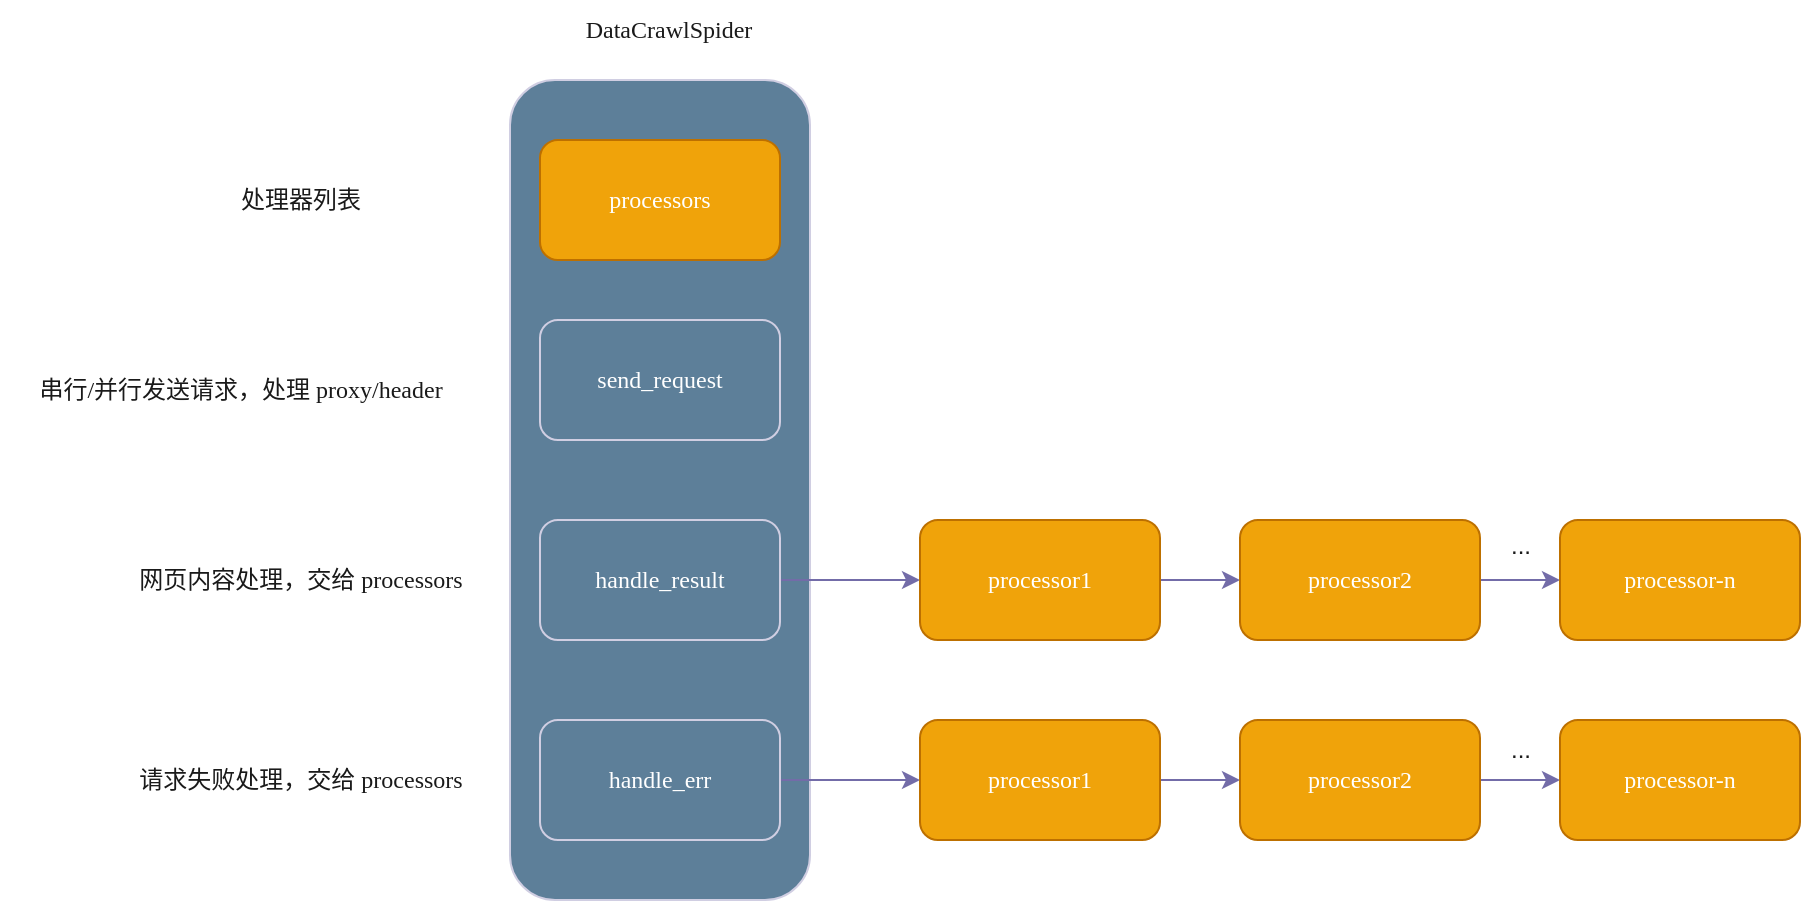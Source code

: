 <mxfile version="21.3.2" type="github" pages="4">
  <diagram name="DataCrawlSpider" id="wHlwaz7DuKsEuBHA9EsY">
    <mxGraphModel dx="1213" dy="714" grid="1" gridSize="10" guides="1" tooltips="1" connect="1" arrows="1" fold="1" page="1" pageScale="1" pageWidth="827" pageHeight="1169" math="0" shadow="0">
      <root>
        <mxCell id="0" />
        <mxCell id="1" parent="0" />
        <mxCell id="yCIPBmZsUvXDFblfL8Xe-15" value="" style="rounded=1;whiteSpace=wrap;html=1;strokeColor=#D0CEE2;fillColor=#5D7F99;fontFamily=Comic Sans MS;labelBackgroundColor=none;fontColor=#1A1A1A;" vertex="1" parent="1">
          <mxGeometry x="275" y="70" width="150" height="410" as="geometry" />
        </mxCell>
        <mxCell id="yCIPBmZsUvXDFblfL8Xe-2" value="send_request" style="rounded=1;whiteSpace=wrap;html=1;strokeColor=#D0CEE2;fontColor=#FFFFFF;fillColor=#5D7F99;fontFamily=Comic Sans MS;labelBackgroundColor=none;" vertex="1" parent="1">
          <mxGeometry x="290" y="190" width="120" height="60" as="geometry" />
        </mxCell>
        <mxCell id="yCIPBmZsUvXDFblfL8Xe-13" value="" style="edgeStyle=orthogonalEdgeStyle;rounded=0;orthogonalLoop=1;jettySize=auto;html=1;strokeColor=#736CA8;fontColor=default;fontFamily=Comic Sans MS;labelBackgroundColor=none;" edge="1" parent="1" source="yCIPBmZsUvXDFblfL8Xe-3" target="yCIPBmZsUvXDFblfL8Xe-7">
          <mxGeometry relative="1" as="geometry" />
        </mxCell>
        <mxCell id="yCIPBmZsUvXDFblfL8Xe-3" value="handle_result" style="rounded=1;whiteSpace=wrap;html=1;strokeColor=#D0CEE2;fontColor=#FFFFFF;fillColor=#5D7F99;fontFamily=Comic Sans MS;labelBackgroundColor=none;" vertex="1" parent="1">
          <mxGeometry x="290" y="290" width="120" height="60" as="geometry" />
        </mxCell>
        <mxCell id="yCIPBmZsUvXDFblfL8Xe-14" value="" style="edgeStyle=orthogonalEdgeStyle;rounded=0;orthogonalLoop=1;jettySize=auto;html=1;strokeColor=#736CA8;fontColor=default;fontFamily=Comic Sans MS;labelBackgroundColor=none;" edge="1" parent="1" source="yCIPBmZsUvXDFblfL8Xe-4" target="yCIPBmZsUvXDFblfL8Xe-9">
          <mxGeometry relative="1" as="geometry" />
        </mxCell>
        <mxCell id="yCIPBmZsUvXDFblfL8Xe-4" value="handle_err" style="rounded=1;whiteSpace=wrap;html=1;strokeColor=#D0CEE2;fontColor=#FFFFFF;fillColor=#5D7F99;fontFamily=Comic Sans MS;labelBackgroundColor=none;" vertex="1" parent="1">
          <mxGeometry x="290" y="390" width="120" height="60" as="geometry" />
        </mxCell>
        <mxCell id="yCIPBmZsUvXDFblfL8Xe-11" value="" style="edgeStyle=orthogonalEdgeStyle;rounded=0;orthogonalLoop=1;jettySize=auto;html=1;strokeColor=#736CA8;fontColor=default;fontFamily=Comic Sans MS;labelBackgroundColor=none;" edge="1" parent="1" source="yCIPBmZsUvXDFblfL8Xe-7" target="yCIPBmZsUvXDFblfL8Xe-8">
          <mxGeometry relative="1" as="geometry" />
        </mxCell>
        <mxCell id="yCIPBmZsUvXDFblfL8Xe-7" value="processor1" style="rounded=1;whiteSpace=wrap;html=1;strokeColor=#BD7000;fillColor=#f0a30a;fontFamily=Comic Sans MS;labelBackgroundColor=none;fontColor=#FFFFFF;" vertex="1" parent="1">
          <mxGeometry x="480" y="290" width="120" height="60" as="geometry" />
        </mxCell>
        <mxCell id="yCIPBmZsUvXDFblfL8Xe-20" value="" style="edgeStyle=orthogonalEdgeStyle;rounded=0;orthogonalLoop=1;jettySize=auto;html=1;strokeColor=#736CA8;fontColor=default;labelBackgroundColor=none;" edge="1" parent="1" source="yCIPBmZsUvXDFblfL8Xe-8" target="yCIPBmZsUvXDFblfL8Xe-19">
          <mxGeometry relative="1" as="geometry" />
        </mxCell>
        <mxCell id="yCIPBmZsUvXDFblfL8Xe-8" value="processor2" style="rounded=1;whiteSpace=wrap;html=1;strokeColor=#BD7000;fillColor=#f0a30a;fontFamily=Comic Sans MS;labelBackgroundColor=none;fontColor=#FFFFFF;" vertex="1" parent="1">
          <mxGeometry x="640" y="290" width="120" height="60" as="geometry" />
        </mxCell>
        <mxCell id="yCIPBmZsUvXDFblfL8Xe-12" value="" style="edgeStyle=orthogonalEdgeStyle;rounded=0;orthogonalLoop=1;jettySize=auto;html=1;strokeColor=#736CA8;fontColor=default;fontFamily=Comic Sans MS;labelBackgroundColor=none;" edge="1" parent="1" source="yCIPBmZsUvXDFblfL8Xe-9" target="yCIPBmZsUvXDFblfL8Xe-10">
          <mxGeometry relative="1" as="geometry" />
        </mxCell>
        <mxCell id="yCIPBmZsUvXDFblfL8Xe-9" value="processor1" style="rounded=1;whiteSpace=wrap;html=1;strokeColor=#BD7000;fillColor=#f0a30a;fontFamily=Comic Sans MS;labelBackgroundColor=none;fontColor=#FFFFFF;" vertex="1" parent="1">
          <mxGeometry x="480" y="390" width="120" height="60" as="geometry" />
        </mxCell>
        <mxCell id="yCIPBmZsUvXDFblfL8Xe-22" value="" style="edgeStyle=orthogonalEdgeStyle;rounded=0;orthogonalLoop=1;jettySize=auto;html=1;strokeColor=#736CA8;fontColor=default;labelBackgroundColor=none;" edge="1" parent="1" source="yCIPBmZsUvXDFblfL8Xe-10" target="yCIPBmZsUvXDFblfL8Xe-21">
          <mxGeometry relative="1" as="geometry" />
        </mxCell>
        <mxCell id="yCIPBmZsUvXDFblfL8Xe-10" value="processor2" style="rounded=1;whiteSpace=wrap;html=1;strokeColor=#BD7000;fillColor=#f0a30a;fontFamily=Comic Sans MS;labelBackgroundColor=none;fontColor=#FFFFFF;" vertex="1" parent="1">
          <mxGeometry x="640" y="390" width="120" height="60" as="geometry" />
        </mxCell>
        <mxCell id="yCIPBmZsUvXDFblfL8Xe-17" value="DataCrawlSpider" style="text;html=1;align=center;verticalAlign=middle;resizable=0;points=[];autosize=1;strokeColor=none;fillColor=none;fontColor=#1A1A1A;fontFamily=Comic Sans MS;labelBackgroundColor=none;" vertex="1" parent="1">
          <mxGeometry x="294" y="30" width="120" height="30" as="geometry" />
        </mxCell>
        <mxCell id="yCIPBmZsUvXDFblfL8Xe-18" value="processors" style="rounded=1;whiteSpace=wrap;html=1;strokeColor=#BD7000;fillColor=#f0a30a;fontFamily=Comic Sans MS;labelBackgroundColor=none;fontColor=#FFFFFF;" vertex="1" parent="1">
          <mxGeometry x="290" y="100" width="120" height="60" as="geometry" />
        </mxCell>
        <mxCell id="yCIPBmZsUvXDFblfL8Xe-19" value="processor-n" style="rounded=1;whiteSpace=wrap;html=1;strokeColor=#BD7000;fillColor=#f0a30a;fontFamily=Comic Sans MS;labelBackgroundColor=none;fontColor=#FFFFFF;" vertex="1" parent="1">
          <mxGeometry x="800" y="290" width="120" height="60" as="geometry" />
        </mxCell>
        <mxCell id="yCIPBmZsUvXDFblfL8Xe-21" value="processor-n" style="rounded=1;whiteSpace=wrap;html=1;strokeColor=#BD7000;fillColor=#f0a30a;fontFamily=Comic Sans MS;labelBackgroundColor=none;fontColor=#FFFFFF;" vertex="1" parent="1">
          <mxGeometry x="800" y="390" width="120" height="60" as="geometry" />
        </mxCell>
        <mxCell id="m9tCtqAkcA0EZ3P1oYfg-1" value="串行/并行发送请求，处理 proxy/header" style="text;html=1;align=center;verticalAlign=middle;resizable=0;points=[];autosize=1;strokeColor=none;fillColor=none;fontColor=#1A1A1A;fontFamily=Comic Sans MS;" vertex="1" parent="1">
          <mxGeometry x="20" y="210" width="240" height="30" as="geometry" />
        </mxCell>
        <mxCell id="m9tCtqAkcA0EZ3P1oYfg-2" value="网页内容处理，交给 processors" style="text;html=1;align=center;verticalAlign=middle;resizable=0;points=[];autosize=1;strokeColor=none;fillColor=none;fontColor=#1A1A1A;fontFamily=Comic Sans MS;" vertex="1" parent="1">
          <mxGeometry x="70" y="305" width="200" height="30" as="geometry" />
        </mxCell>
        <mxCell id="m9tCtqAkcA0EZ3P1oYfg-3" value="请求失败处理，交给 processors" style="text;html=1;align=center;verticalAlign=middle;resizable=0;points=[];autosize=1;strokeColor=none;fillColor=none;fontColor=#1A1A1A;fontFamily=Comic Sans MS;" vertex="1" parent="1">
          <mxGeometry x="70" y="405" width="200" height="30" as="geometry" />
        </mxCell>
        <mxCell id="cp-nXFCe5NfSYTrq9dgo-1" value="处理器列表" style="text;html=1;align=center;verticalAlign=middle;resizable=0;points=[];autosize=1;strokeColor=none;fillColor=none;fontColor=#1A1A1A;" vertex="1" parent="1">
          <mxGeometry x="130" y="115" width="80" height="30" as="geometry" />
        </mxCell>
        <mxCell id="cp-nXFCe5NfSYTrq9dgo-2" value="..." style="text;html=1;align=center;verticalAlign=middle;resizable=0;points=[];autosize=1;strokeColor=none;fillColor=none;fontColor=#1A1A1A;" vertex="1" parent="1">
          <mxGeometry x="765" y="288" width="30" height="30" as="geometry" />
        </mxCell>
        <mxCell id="cp-nXFCe5NfSYTrq9dgo-3" value="..." style="text;html=1;align=center;verticalAlign=middle;resizable=0;points=[];autosize=1;strokeColor=none;fillColor=none;fontColor=#1A1A1A;" vertex="1" parent="1">
          <mxGeometry x="765" y="390" width="30" height="30" as="geometry" />
        </mxCell>
      </root>
    </mxGraphModel>
  </diagram>
  <diagram id="zWjG9VJcr0VA6pWLbUWV" name="Processor">
    <mxGraphModel dx="1213" dy="714" grid="1" gridSize="10" guides="1" tooltips="1" connect="1" arrows="1" fold="1" page="1" pageScale="1" pageWidth="827" pageHeight="1169" math="0" shadow="0">
      <root>
        <mxCell id="0" />
        <mxCell id="1" parent="0" />
        <mxCell id="3PIVF1K6ltQ8ghZyeQ8y-1" value="" style="rounded=1;whiteSpace=wrap;html=1;strokeColor=#D0CEE2;fillColor=#5D7F99;fontFamily=Comic Sans MS;labelBackgroundColor=none;fontColor=#1A1A1A;" vertex="1" parent="1">
          <mxGeometry x="270" y="170" width="180" height="390" as="geometry" />
        </mxCell>
        <mxCell id="3PIVF1K6ltQ8ghZyeQ8y-2" value="&lt;font color=&quot;#ffffff&quot;&gt;should_send_request&lt;/font&gt;" style="rounded=1;whiteSpace=wrap;html=1;strokeColor=#D0CEE2;fontColor=#1A1A1A;fillColor=#5D7F99;fontFamily=Comic Sans MS;labelBackgroundColor=none;" vertex="1" parent="1">
          <mxGeometry x="290" y="200" width="140" height="60" as="geometry" />
        </mxCell>
        <mxCell id="3PIVF1K6ltQ8ghZyeQ8y-3" value="handle_result" style="rounded=1;whiteSpace=wrap;html=1;strokeColor=#D0CEE2;fontColor=#FFFFFF;fillColor=#5D7F99;fontFamily=Comic Sans MS;labelBackgroundColor=none;" vertex="1" parent="1">
          <mxGeometry x="290" y="290" width="140" height="60" as="geometry" />
        </mxCell>
        <mxCell id="3PIVF1K6ltQ8ghZyeQ8y-4" value="handle_err" style="rounded=1;whiteSpace=wrap;html=1;strokeColor=#D0CEE2;fontColor=#FFFFFF;fillColor=#5D7F99;fontFamily=Comic Sans MS;labelBackgroundColor=none;" vertex="1" parent="1">
          <mxGeometry x="290" y="380" width="140" height="60" as="geometry" />
        </mxCell>
        <mxCell id="3PIVF1K6ltQ8ghZyeQ8y-5" value="Processor" style="text;html=1;align=center;verticalAlign=middle;resizable=0;points=[];autosize=1;strokeColor=none;fillColor=none;fontColor=#1A1A1A;fontFamily=Comic Sans MS;labelBackgroundColor=none;" vertex="1" parent="1">
          <mxGeometry x="320" y="130" width="80" height="30" as="geometry" />
        </mxCell>
        <mxCell id="3PIVF1K6ltQ8ghZyeQ8y-7" value="process_request" style="rounded=1;whiteSpace=wrap;html=1;strokeColor=#D0CEE2;fontColor=#FFFFFF;fillColor=#5D7F99;fontFamily=Comic Sans MS;labelBackgroundColor=none;" vertex="1" parent="1">
          <mxGeometry x="290" y="470" width="140" height="60" as="geometry" />
        </mxCell>
        <mxCell id="I7_Cn8Qya-3vzC_jcMuQ-1" value="是否需要发送请求" style="text;html=1;align=center;verticalAlign=middle;resizable=0;points=[];autosize=1;strokeColor=none;fillColor=none;fontColor=#1A1A1A;" vertex="1" parent="1">
          <mxGeometry x="460" y="205" width="120" height="30" as="geometry" />
        </mxCell>
        <mxCell id="I7_Cn8Qya-3vzC_jcMuQ-2" value="处理网页内容" style="text;html=1;align=center;verticalAlign=middle;resizable=0;points=[];autosize=1;strokeColor=none;fillColor=none;fontColor=#1A1A1A;" vertex="1" parent="1">
          <mxGeometry x="470" y="308" width="100" height="30" as="geometry" />
        </mxCell>
        <mxCell id="I7_Cn8Qya-3vzC_jcMuQ-3" value="处理请求失败" style="text;html=1;align=center;verticalAlign=middle;resizable=0;points=[];autosize=1;strokeColor=none;fillColor=none;fontColor=#1A1A1A;" vertex="1" parent="1">
          <mxGeometry x="470" y="395" width="100" height="30" as="geometry" />
        </mxCell>
        <mxCell id="I7_Cn8Qya-3vzC_jcMuQ-4" value="预处理 request，可做修改" style="text;html=1;align=center;verticalAlign=middle;resizable=0;points=[];autosize=1;strokeColor=none;fillColor=none;fontColor=#1A1A1A;" vertex="1" parent="1">
          <mxGeometry x="450" y="485" width="160" height="30" as="geometry" />
        </mxCell>
      </root>
    </mxGraphModel>
  </diagram>
  <diagram id="z-5pHzYND2kUOsnnyj5g" name="Cralwer">
    <mxGraphModel dx="1213" dy="714" grid="1" gridSize="10" guides="1" tooltips="1" connect="1" arrows="1" fold="1" page="1" pageScale="1" pageWidth="827" pageHeight="1169" math="0" shadow="0">
      <root>
        <mxCell id="0" />
        <mxCell id="1" parent="0" />
        <mxCell id="H2PfKyJ0JAnv3xx58cQE-1" value="" style="rounded=1;whiteSpace=wrap;html=1;strokeColor=#D0CEE2;fillColor=#5D7F99;fontFamily=Comic Sans MS;labelBackgroundColor=none;fontColor=#1A1A1A;" vertex="1" parent="1">
          <mxGeometry x="270" y="100" width="180" height="620" as="geometry" />
        </mxCell>
        <mxCell id="H2PfKyJ0JAnv3xx58cQE-20" value="" style="edgeStyle=orthogonalEdgeStyle;rounded=0;orthogonalLoop=1;jettySize=auto;html=1;strokeColor=#736CA8;fontColor=#1A1A1A;" edge="1" parent="1" source="H2PfKyJ0JAnv3xx58cQE-2" target="H2PfKyJ0JAnv3xx58cQE-19">
          <mxGeometry relative="1" as="geometry" />
        </mxCell>
        <mxCell id="H2PfKyJ0JAnv3xx58cQE-2" value="&lt;font color=&quot;#ffffff&quot;&gt;build_request&lt;/font&gt;" style="rounded=1;whiteSpace=wrap;html=1;strokeColor=#D0CEE2;fontColor=#1A1A1A;fillColor=#5D7F99;fontFamily=Comic Sans MS;labelBackgroundColor=none;" vertex="1" parent="1">
          <mxGeometry x="290" y="395" width="140" height="60" as="geometry" />
        </mxCell>
        <mxCell id="H2PfKyJ0JAnv3xx58cQE-22" value="" style="edgeStyle=orthogonalEdgeStyle;rounded=0;orthogonalLoop=1;jettySize=auto;html=1;strokeColor=#736CA8;fontColor=#1A1A1A;" edge="1" parent="1" source="H2PfKyJ0JAnv3xx58cQE-3" target="H2PfKyJ0JAnv3xx58cQE-21">
          <mxGeometry relative="1" as="geometry" />
        </mxCell>
        <mxCell id="H2PfKyJ0JAnv3xx58cQE-3" value="handle_result" style="rounded=1;whiteSpace=wrap;html=1;strokeColor=#D0CEE2;fontColor=#FFFFFF;fillColor=#5D7F99;fontFamily=Comic Sans MS;labelBackgroundColor=none;" vertex="1" parent="1">
          <mxGeometry x="290" y="500" width="140" height="60" as="geometry" />
        </mxCell>
        <mxCell id="H2PfKyJ0JAnv3xx58cQE-29" value="" style="edgeStyle=orthogonalEdgeStyle;rounded=0;orthogonalLoop=1;jettySize=auto;html=1;strokeColor=#736CA8;fontColor=#1A1A1A;" edge="1" parent="1" source="H2PfKyJ0JAnv3xx58cQE-4" target="H2PfKyJ0JAnv3xx58cQE-28">
          <mxGeometry relative="1" as="geometry" />
        </mxCell>
        <mxCell id="H2PfKyJ0JAnv3xx58cQE-4" value="handle_err" style="rounded=1;whiteSpace=wrap;html=1;strokeColor=#D0CEE2;fontColor=#FFFFFF;fillColor=#5D7F99;fontFamily=Comic Sans MS;labelBackgroundColor=none;" vertex="1" parent="1">
          <mxGeometry x="290" y="610" width="140" height="60" as="geometry" />
        </mxCell>
        <mxCell id="H2PfKyJ0JAnv3xx58cQE-5" value="Crawler" style="text;html=1;align=center;verticalAlign=middle;resizable=0;points=[];autosize=1;strokeColor=none;fillColor=none;fontColor=#1A1A1A;fontFamily=Comic Sans MS;labelBackgroundColor=none;" vertex="1" parent="1">
          <mxGeometry x="325" y="60" width="70" height="30" as="geometry" />
        </mxCell>
        <mxCell id="H2PfKyJ0JAnv3xx58cQE-8" value="处理网页内容" style="text;html=1;align=center;verticalAlign=middle;resizable=0;points=[];autosize=1;strokeColor=none;fillColor=none;fontColor=#1A1A1A;" vertex="1" parent="1">
          <mxGeometry x="170" y="515" width="100" height="30" as="geometry" />
        </mxCell>
        <mxCell id="H2PfKyJ0JAnv3xx58cQE-9" value="处理请求失败" style="text;html=1;align=center;verticalAlign=middle;resizable=0;points=[];autosize=1;strokeColor=none;fillColor=none;fontColor=#1A1A1A;" vertex="1" parent="1">
          <mxGeometry x="160" y="625" width="100" height="30" as="geometry" />
        </mxCell>
        <mxCell id="H2PfKyJ0JAnv3xx58cQE-11" value="构造请求" style="text;html=1;align=center;verticalAlign=middle;resizable=0;points=[];autosize=1;strokeColor=none;fillColor=none;fontColor=#1A1A1A;" vertex="1" parent="1">
          <mxGeometry x="190" y="410" width="70" height="30" as="geometry" />
        </mxCell>
        <mxCell id="H2PfKyJ0JAnv3xx58cQE-12" value="&lt;font color=&quot;#ffffff&quot;&gt;request_processor&lt;/font&gt;" style="rounded=1;whiteSpace=wrap;html=1;strokeColor=#C73500;fontColor=#000000;fillColor=#fa6800;fontFamily=Comic Sans MS;labelBackgroundColor=none;" vertex="1" parent="1">
          <mxGeometry x="290" y="130" width="140" height="60" as="geometry" />
        </mxCell>
        <mxCell id="H2PfKyJ0JAnv3xx58cQE-13" value="&lt;font color=&quot;#ffffff&quot;&gt;result_processors&lt;/font&gt;" style="rounded=1;whiteSpace=wrap;html=1;strokeColor=#BD7000;fontColor=#000000;fillColor=#f0a30a;fontFamily=Comic Sans MS;labelBackgroundColor=none;" vertex="1" parent="1">
          <mxGeometry x="290" y="220" width="140" height="60" as="geometry" />
        </mxCell>
        <mxCell id="H2PfKyJ0JAnv3xx58cQE-14" value="&lt;font color=&quot;#ffffff&quot;&gt;err_processors&lt;/font&gt;" style="rounded=1;whiteSpace=wrap;html=1;strokeColor=#3A5431;fontColor=#ffffff;fillColor=#6d8764;fontFamily=Comic Sans MS;labelBackgroundColor=none;" vertex="1" parent="1">
          <mxGeometry x="290" y="305" width="140" height="60" as="geometry" />
        </mxCell>
        <mxCell id="H2PfKyJ0JAnv3xx58cQE-16" value="仅一个" style="text;html=1;align=center;verticalAlign=middle;resizable=0;points=[];autosize=1;strokeColor=none;fillColor=none;fontColor=#1A1A1A;" vertex="1" parent="1">
          <mxGeometry x="460" y="150" width="60" height="30" as="geometry" />
        </mxCell>
        <mxCell id="H2PfKyJ0JAnv3xx58cQE-17" value="可多个" style="text;html=1;align=center;verticalAlign=middle;resizable=0;points=[];autosize=1;strokeColor=none;fillColor=none;fontColor=#1A1A1A;" vertex="1" parent="1">
          <mxGeometry x="460" y="238" width="60" height="30" as="geometry" />
        </mxCell>
        <mxCell id="H2PfKyJ0JAnv3xx58cQE-18" value="可多个" style="text;html=1;align=center;verticalAlign=middle;resizable=0;points=[];autosize=1;strokeColor=none;fillColor=none;fontColor=#1A1A1A;" vertex="1" parent="1">
          <mxGeometry x="460" y="320" width="60" height="30" as="geometry" />
        </mxCell>
        <mxCell id="H2PfKyJ0JAnv3xx58cQE-19" value="&lt;font color=&quot;#ffffff&quot;&gt;request_processor&lt;/font&gt;" style="rounded=1;whiteSpace=wrap;html=1;strokeColor=#C73500;fontColor=#000000;fillColor=#fa6800;fontFamily=Comic Sans MS;labelBackgroundColor=none;" vertex="1" parent="1">
          <mxGeometry x="490" y="395" width="140" height="60" as="geometry" />
        </mxCell>
        <mxCell id="H2PfKyJ0JAnv3xx58cQE-24" value="" style="edgeStyle=orthogonalEdgeStyle;rounded=0;orthogonalLoop=1;jettySize=auto;html=1;strokeColor=#736CA8;fontColor=#1A1A1A;" edge="1" parent="1" source="H2PfKyJ0JAnv3xx58cQE-21" target="H2PfKyJ0JAnv3xx58cQE-23">
          <mxGeometry relative="1" as="geometry" />
        </mxCell>
        <mxCell id="H2PfKyJ0JAnv3xx58cQE-21" value="&lt;font color=&quot;#ffffff&quot;&gt;result_processor-1&lt;/font&gt;" style="rounded=1;whiteSpace=wrap;html=1;strokeColor=#BD7000;fontColor=#000000;fillColor=#f0a30a;fontFamily=Comic Sans MS;labelBackgroundColor=none;" vertex="1" parent="1">
          <mxGeometry x="490" y="500" width="140" height="60" as="geometry" />
        </mxCell>
        <mxCell id="H2PfKyJ0JAnv3xx58cQE-26" value="" style="edgeStyle=orthogonalEdgeStyle;rounded=0;orthogonalLoop=1;jettySize=auto;html=1;strokeColor=#736CA8;fontColor=#1A1A1A;" edge="1" parent="1" source="H2PfKyJ0JAnv3xx58cQE-23" target="H2PfKyJ0JAnv3xx58cQE-25">
          <mxGeometry relative="1" as="geometry" />
        </mxCell>
        <mxCell id="H2PfKyJ0JAnv3xx58cQE-23" value="&lt;font color=&quot;#ffffff&quot;&gt;result_processor-2&lt;/font&gt;" style="rounded=1;whiteSpace=wrap;html=1;strokeColor=#BD7000;fontColor=#000000;fillColor=#f0a30a;fontFamily=Comic Sans MS;labelBackgroundColor=none;" vertex="1" parent="1">
          <mxGeometry x="670" y="500" width="140" height="60" as="geometry" />
        </mxCell>
        <mxCell id="H2PfKyJ0JAnv3xx58cQE-25" value="&lt;font color=&quot;#ffffff&quot;&gt;result_processor-n&lt;/font&gt;" style="rounded=1;whiteSpace=wrap;html=1;strokeColor=#BD7000;fontColor=#000000;fillColor=#f0a30a;fontFamily=Comic Sans MS;labelBackgroundColor=none;" vertex="1" parent="1">
          <mxGeometry x="850" y="500" width="140" height="60" as="geometry" />
        </mxCell>
        <mxCell id="H2PfKyJ0JAnv3xx58cQE-27" value="..." style="text;html=1;align=center;verticalAlign=middle;resizable=0;points=[];autosize=1;strokeColor=none;fillColor=none;fontColor=#1A1A1A;" vertex="1" parent="1">
          <mxGeometry x="815" y="498" width="30" height="30" as="geometry" />
        </mxCell>
        <mxCell id="H2PfKyJ0JAnv3xx58cQE-32" value="" style="edgeStyle=orthogonalEdgeStyle;rounded=0;orthogonalLoop=1;jettySize=auto;html=1;strokeColor=#736CA8;fontColor=#1A1A1A;" edge="1" parent="1" source="H2PfKyJ0JAnv3xx58cQE-28" target="H2PfKyJ0JAnv3xx58cQE-30">
          <mxGeometry relative="1" as="geometry" />
        </mxCell>
        <mxCell id="H2PfKyJ0JAnv3xx58cQE-28" value="&lt;font color=&quot;#ffffff&quot;&gt;err_processor-1&lt;/font&gt;" style="rounded=1;whiteSpace=wrap;html=1;strokeColor=#3A5431;fontColor=#ffffff;fillColor=#6d8764;fontFamily=Comic Sans MS;labelBackgroundColor=none;" vertex="1" parent="1">
          <mxGeometry x="490" y="610" width="140" height="60" as="geometry" />
        </mxCell>
        <mxCell id="H2PfKyJ0JAnv3xx58cQE-33" value="" style="edgeStyle=orthogonalEdgeStyle;rounded=0;orthogonalLoop=1;jettySize=auto;html=1;strokeColor=#736CA8;fontColor=#1A1A1A;" edge="1" parent="1" source="H2PfKyJ0JAnv3xx58cQE-30" target="H2PfKyJ0JAnv3xx58cQE-31">
          <mxGeometry relative="1" as="geometry" />
        </mxCell>
        <mxCell id="H2PfKyJ0JAnv3xx58cQE-30" value="&lt;font color=&quot;#ffffff&quot;&gt;err_processor-2&lt;/font&gt;" style="rounded=1;whiteSpace=wrap;html=1;strokeColor=#3A5431;fontColor=#ffffff;fillColor=#6d8764;fontFamily=Comic Sans MS;labelBackgroundColor=none;" vertex="1" parent="1">
          <mxGeometry x="670" y="610" width="140" height="60" as="geometry" />
        </mxCell>
        <mxCell id="H2PfKyJ0JAnv3xx58cQE-31" value="&lt;font color=&quot;#ffffff&quot;&gt;err_processor-n&lt;/font&gt;" style="rounded=1;whiteSpace=wrap;html=1;strokeColor=#3A5431;fontColor=#ffffff;fillColor=#6d8764;fontFamily=Comic Sans MS;labelBackgroundColor=none;" vertex="1" parent="1">
          <mxGeometry x="850" y="610" width="140" height="60" as="geometry" />
        </mxCell>
      </root>
    </mxGraphModel>
  </diagram>
  <diagram name="PageCralwer" id="MoUnZug8aDqDIMDzR6-Z">
    <mxGraphModel dx="1213" dy="714" grid="1" gridSize="10" guides="1" tooltips="1" connect="1" arrows="1" fold="1" page="1" pageScale="1" pageWidth="827" pageHeight="1169" math="0" shadow="0">
      <root>
        <mxCell id="JDQ9YoUph5iJazLG_29v-0" />
        <mxCell id="JDQ9YoUph5iJazLG_29v-1" parent="JDQ9YoUph5iJazLG_29v-0" />
        <mxCell id="JDQ9YoUph5iJazLG_29v-2" value="" style="rounded=1;whiteSpace=wrap;html=1;strokeColor=#D0CEE2;fillColor=#5D7F99;fontFamily=Comic Sans MS;labelBackgroundColor=none;fontColor=#1A1A1A;" vertex="1" parent="JDQ9YoUph5iJazLG_29v-1">
          <mxGeometry x="270" y="100" width="180" height="800" as="geometry" />
        </mxCell>
        <mxCell id="JDQ9YoUph5iJazLG_29v-3" value="" style="edgeStyle=orthogonalEdgeStyle;rounded=0;orthogonalLoop=1;jettySize=auto;html=1;strokeColor=#736CA8;fontColor=#1A1A1A;" edge="1" parent="JDQ9YoUph5iJazLG_29v-1" source="JDQ9YoUph5iJazLG_29v-4" target="JDQ9YoUph5iJazLG_29v-19">
          <mxGeometry relative="1" as="geometry" />
        </mxCell>
        <mxCell id="JDQ9YoUph5iJazLG_29v-4" value="&lt;font color=&quot;#ffffff&quot;&gt;build_request&lt;/font&gt;" style="rounded=1;whiteSpace=wrap;html=1;strokeColor=#D0CEE2;fontColor=#1A1A1A;fillColor=#5D7F99;fontFamily=Comic Sans MS;labelBackgroundColor=none;" vertex="1" parent="JDQ9YoUph5iJazLG_29v-1">
          <mxGeometry x="290" y="395" width="140" height="60" as="geometry" />
        </mxCell>
        <mxCell id="JDQ9YoUph5iJazLG_29v-5" value="" style="edgeStyle=orthogonalEdgeStyle;rounded=0;orthogonalLoop=1;jettySize=auto;html=1;strokeColor=#736CA8;fontColor=#1A1A1A;" edge="1" parent="JDQ9YoUph5iJazLG_29v-1" source="JDQ9YoUph5iJazLG_29v-6" target="JDQ9YoUph5iJazLG_29v-21">
          <mxGeometry relative="1" as="geometry" />
        </mxCell>
        <mxCell id="JDQ9YoUph5iJazLG_29v-6" value="handle_result" style="rounded=1;whiteSpace=wrap;html=1;strokeColor=#D0CEE2;fontColor=#FFFFFF;fillColor=#5D7F99;fontFamily=Comic Sans MS;labelBackgroundColor=none;" vertex="1" parent="JDQ9YoUph5iJazLG_29v-1">
          <mxGeometry x="290" y="500" width="140" height="60" as="geometry" />
        </mxCell>
        <mxCell id="JDQ9YoUph5iJazLG_29v-7" value="" style="edgeStyle=orthogonalEdgeStyle;rounded=0;orthogonalLoop=1;jettySize=auto;html=1;strokeColor=#736CA8;fontColor=#1A1A1A;" edge="1" parent="JDQ9YoUph5iJazLG_29v-1" source="JDQ9YoUph5iJazLG_29v-8" target="JDQ9YoUph5iJazLG_29v-27">
          <mxGeometry relative="1" as="geometry" />
        </mxCell>
        <mxCell id="JDQ9YoUph5iJazLG_29v-8" value="handle_err" style="rounded=1;whiteSpace=wrap;html=1;strokeColor=#D0CEE2;fontColor=#FFFFFF;fillColor=#5D7F99;fontFamily=Comic Sans MS;labelBackgroundColor=none;" vertex="1" parent="JDQ9YoUph5iJazLG_29v-1">
          <mxGeometry x="290" y="610" width="140" height="60" as="geometry" />
        </mxCell>
        <mxCell id="JDQ9YoUph5iJazLG_29v-9" value="Crawler" style="text;html=1;align=center;verticalAlign=middle;resizable=0;points=[];autosize=1;strokeColor=none;fillColor=none;fontColor=#1A1A1A;fontFamily=Comic Sans MS;labelBackgroundColor=none;" vertex="1" parent="JDQ9YoUph5iJazLG_29v-1">
          <mxGeometry x="325" y="60" width="70" height="30" as="geometry" />
        </mxCell>
        <mxCell id="JDQ9YoUph5iJazLG_29v-10" value="处理网页内容" style="text;html=1;align=center;verticalAlign=middle;resizable=0;points=[];autosize=1;strokeColor=none;fillColor=none;fontColor=#1A1A1A;" vertex="1" parent="JDQ9YoUph5iJazLG_29v-1">
          <mxGeometry x="170" y="515" width="100" height="30" as="geometry" />
        </mxCell>
        <mxCell id="JDQ9YoUph5iJazLG_29v-11" value="处理请求失败" style="text;html=1;align=center;verticalAlign=middle;resizable=0;points=[];autosize=1;strokeColor=none;fillColor=none;fontColor=#1A1A1A;" vertex="1" parent="JDQ9YoUph5iJazLG_29v-1">
          <mxGeometry x="160" y="625" width="100" height="30" as="geometry" />
        </mxCell>
        <mxCell id="JDQ9YoUph5iJazLG_29v-12" value="构造请求" style="text;html=1;align=center;verticalAlign=middle;resizable=0;points=[];autosize=1;strokeColor=none;fillColor=none;fontColor=#1A1A1A;" vertex="1" parent="JDQ9YoUph5iJazLG_29v-1">
          <mxGeometry x="190" y="410" width="70" height="30" as="geometry" />
        </mxCell>
        <mxCell id="JDQ9YoUph5iJazLG_29v-13" value="&lt;font color=&quot;#ffffff&quot;&gt;request_processor&lt;/font&gt;" style="rounded=1;whiteSpace=wrap;html=1;strokeColor=#C73500;fontColor=#000000;fillColor=#fa6800;fontFamily=Comic Sans MS;labelBackgroundColor=none;" vertex="1" parent="JDQ9YoUph5iJazLG_29v-1">
          <mxGeometry x="290" y="130" width="140" height="60" as="geometry" />
        </mxCell>
        <mxCell id="JDQ9YoUph5iJazLG_29v-14" value="&lt;font color=&quot;#ffffff&quot;&gt;result_processors&lt;/font&gt;" style="rounded=1;whiteSpace=wrap;html=1;strokeColor=#BD7000;fontColor=#000000;fillColor=#f0a30a;fontFamily=Comic Sans MS;labelBackgroundColor=none;" vertex="1" parent="JDQ9YoUph5iJazLG_29v-1">
          <mxGeometry x="290" y="220" width="140" height="60" as="geometry" />
        </mxCell>
        <mxCell id="JDQ9YoUph5iJazLG_29v-15" value="&lt;font color=&quot;#ffffff&quot;&gt;err_processors&lt;/font&gt;" style="rounded=1;whiteSpace=wrap;html=1;strokeColor=#3A5431;fontColor=#ffffff;fillColor=#6d8764;fontFamily=Comic Sans MS;labelBackgroundColor=none;" vertex="1" parent="JDQ9YoUph5iJazLG_29v-1">
          <mxGeometry x="290" y="305" width="140" height="60" as="geometry" />
        </mxCell>
        <mxCell id="JDQ9YoUph5iJazLG_29v-16" value="仅一个" style="text;html=1;align=center;verticalAlign=middle;resizable=0;points=[];autosize=1;strokeColor=none;fillColor=none;fontColor=#1A1A1A;" vertex="1" parent="JDQ9YoUph5iJazLG_29v-1">
          <mxGeometry x="460" y="150" width="60" height="30" as="geometry" />
        </mxCell>
        <mxCell id="JDQ9YoUph5iJazLG_29v-17" value="可多个" style="text;html=1;align=center;verticalAlign=middle;resizable=0;points=[];autosize=1;strokeColor=none;fillColor=none;fontColor=#1A1A1A;" vertex="1" parent="JDQ9YoUph5iJazLG_29v-1">
          <mxGeometry x="460" y="238" width="60" height="30" as="geometry" />
        </mxCell>
        <mxCell id="JDQ9YoUph5iJazLG_29v-18" value="可多个" style="text;html=1;align=center;verticalAlign=middle;resizable=0;points=[];autosize=1;strokeColor=none;fillColor=none;fontColor=#1A1A1A;" vertex="1" parent="JDQ9YoUph5iJazLG_29v-1">
          <mxGeometry x="460" y="320" width="60" height="30" as="geometry" />
        </mxCell>
        <mxCell id="JDQ9YoUph5iJazLG_29v-19" value="&lt;font color=&quot;#ffffff&quot;&gt;request_processor&lt;/font&gt;" style="rounded=1;whiteSpace=wrap;html=1;strokeColor=#C73500;fontColor=#000000;fillColor=#fa6800;fontFamily=Comic Sans MS;labelBackgroundColor=none;" vertex="1" parent="JDQ9YoUph5iJazLG_29v-1">
          <mxGeometry x="490" y="395" width="140" height="60" as="geometry" />
        </mxCell>
        <mxCell id="JDQ9YoUph5iJazLG_29v-20" value="" style="edgeStyle=orthogonalEdgeStyle;rounded=0;orthogonalLoop=1;jettySize=auto;html=1;strokeColor=#736CA8;fontColor=#1A1A1A;" edge="1" parent="JDQ9YoUph5iJazLG_29v-1" source="JDQ9YoUph5iJazLG_29v-21" target="JDQ9YoUph5iJazLG_29v-23">
          <mxGeometry relative="1" as="geometry" />
        </mxCell>
        <mxCell id="JDQ9YoUph5iJazLG_29v-21" value="&lt;font color=&quot;#ffffff&quot;&gt;result_processor-1&lt;/font&gt;" style="rounded=1;whiteSpace=wrap;html=1;strokeColor=#BD7000;fontColor=#000000;fillColor=#f0a30a;fontFamily=Comic Sans MS;labelBackgroundColor=none;" vertex="1" parent="JDQ9YoUph5iJazLG_29v-1">
          <mxGeometry x="490" y="500" width="140" height="60" as="geometry" />
        </mxCell>
        <mxCell id="JDQ9YoUph5iJazLG_29v-22" value="" style="edgeStyle=orthogonalEdgeStyle;rounded=0;orthogonalLoop=1;jettySize=auto;html=1;strokeColor=#736CA8;fontColor=#1A1A1A;" edge="1" parent="JDQ9YoUph5iJazLG_29v-1" source="JDQ9YoUph5iJazLG_29v-23" target="JDQ9YoUph5iJazLG_29v-24">
          <mxGeometry relative="1" as="geometry" />
        </mxCell>
        <mxCell id="JDQ9YoUph5iJazLG_29v-23" value="&lt;font color=&quot;#ffffff&quot;&gt;result_processor-2&lt;/font&gt;" style="rounded=1;whiteSpace=wrap;html=1;strokeColor=#BD7000;fontColor=#000000;fillColor=#f0a30a;fontFamily=Comic Sans MS;labelBackgroundColor=none;" vertex="1" parent="JDQ9YoUph5iJazLG_29v-1">
          <mxGeometry x="670" y="500" width="140" height="60" as="geometry" />
        </mxCell>
        <mxCell id="JDQ9YoUph5iJazLG_29v-24" value="&lt;font color=&quot;#ffffff&quot;&gt;result_processor-n&lt;/font&gt;" style="rounded=1;whiteSpace=wrap;html=1;strokeColor=#BD7000;fontColor=#000000;fillColor=#f0a30a;fontFamily=Comic Sans MS;labelBackgroundColor=none;" vertex="1" parent="JDQ9YoUph5iJazLG_29v-1">
          <mxGeometry x="850" y="500" width="140" height="60" as="geometry" />
        </mxCell>
        <mxCell id="JDQ9YoUph5iJazLG_29v-25" value="..." style="text;html=1;align=center;verticalAlign=middle;resizable=0;points=[];autosize=1;strokeColor=none;fillColor=none;fontColor=#1A1A1A;" vertex="1" parent="JDQ9YoUph5iJazLG_29v-1">
          <mxGeometry x="815" y="498" width="30" height="30" as="geometry" />
        </mxCell>
        <mxCell id="JDQ9YoUph5iJazLG_29v-26" value="" style="edgeStyle=orthogonalEdgeStyle;rounded=0;orthogonalLoop=1;jettySize=auto;html=1;strokeColor=#736CA8;fontColor=#1A1A1A;" edge="1" parent="JDQ9YoUph5iJazLG_29v-1" source="JDQ9YoUph5iJazLG_29v-27" target="JDQ9YoUph5iJazLG_29v-29">
          <mxGeometry relative="1" as="geometry" />
        </mxCell>
        <mxCell id="JDQ9YoUph5iJazLG_29v-27" value="&lt;font color=&quot;#ffffff&quot;&gt;err_processor-1&lt;/font&gt;" style="rounded=1;whiteSpace=wrap;html=1;strokeColor=#3A5431;fontColor=#ffffff;fillColor=#6d8764;fontFamily=Comic Sans MS;labelBackgroundColor=none;" vertex="1" parent="JDQ9YoUph5iJazLG_29v-1">
          <mxGeometry x="490" y="610" width="140" height="60" as="geometry" />
        </mxCell>
        <mxCell id="JDQ9YoUph5iJazLG_29v-28" value="" style="edgeStyle=orthogonalEdgeStyle;rounded=0;orthogonalLoop=1;jettySize=auto;html=1;strokeColor=#736CA8;fontColor=#1A1A1A;" edge="1" parent="JDQ9YoUph5iJazLG_29v-1" source="JDQ9YoUph5iJazLG_29v-29" target="JDQ9YoUph5iJazLG_29v-30">
          <mxGeometry relative="1" as="geometry" />
        </mxCell>
        <mxCell id="JDQ9YoUph5iJazLG_29v-29" value="&lt;font color=&quot;#ffffff&quot;&gt;err_processor-2&lt;/font&gt;" style="rounded=1;whiteSpace=wrap;html=1;strokeColor=#3A5431;fontColor=#ffffff;fillColor=#6d8764;fontFamily=Comic Sans MS;labelBackgroundColor=none;" vertex="1" parent="JDQ9YoUph5iJazLG_29v-1">
          <mxGeometry x="670" y="610" width="140" height="60" as="geometry" />
        </mxCell>
        <mxCell id="JDQ9YoUph5iJazLG_29v-30" value="&lt;font color=&quot;#ffffff&quot;&gt;err_processor-n&lt;/font&gt;" style="rounded=1;whiteSpace=wrap;html=1;strokeColor=#3A5431;fontColor=#ffffff;fillColor=#6d8764;fontFamily=Comic Sans MS;labelBackgroundColor=none;" vertex="1" parent="JDQ9YoUph5iJazLG_29v-1">
          <mxGeometry x="850" y="610" width="140" height="60" as="geometry" />
        </mxCell>
        <mxCell id="Ax5KUxfJiEcZPEvIreSg-0" value="has_more_page" style="rounded=1;whiteSpace=wrap;html=1;strokeColor=#D0CEE2;fontColor=#FFFFFF;fillColor=#5D7F99;fontFamily=Comic Sans MS;labelBackgroundColor=none;" vertex="1" parent="JDQ9YoUph5iJazLG_29v-1">
          <mxGeometry x="290" y="710" width="140" height="60" as="geometry" />
        </mxCell>
        <mxCell id="Ax5KUxfJiEcZPEvIreSg-1" value="parse_total_page" style="rounded=1;whiteSpace=wrap;html=1;strokeColor=#D0CEE2;fontColor=#FFFFFF;fillColor=#5D7F99;fontFamily=Comic Sans MS;labelBackgroundColor=none;" vertex="1" parent="JDQ9YoUph5iJazLG_29v-1">
          <mxGeometry x="290" y="800" width="140" height="60" as="geometry" />
        </mxCell>
        <mxCell id="Ax5KUxfJiEcZPEvIreSg-2" value="是否还有下一页" style="text;html=1;align=center;verticalAlign=middle;resizable=0;points=[];autosize=1;strokeColor=none;fillColor=none;fontColor=#1A1A1A;" vertex="1" parent="JDQ9YoUph5iJazLG_29v-1">
          <mxGeometry x="145" y="725" width="110" height="30" as="geometry" />
        </mxCell>
        <mxCell id="Ax5KUxfJiEcZPEvIreSg-3" value="解析总页数" style="text;html=1;align=center;verticalAlign=middle;resizable=0;points=[];autosize=1;strokeColor=none;fillColor=none;fontColor=#1A1A1A;" vertex="1" parent="JDQ9YoUph5iJazLG_29v-1">
          <mxGeometry x="160" y="808" width="80" height="30" as="geometry" />
        </mxCell>
      </root>
    </mxGraphModel>
  </diagram>
</mxfile>

